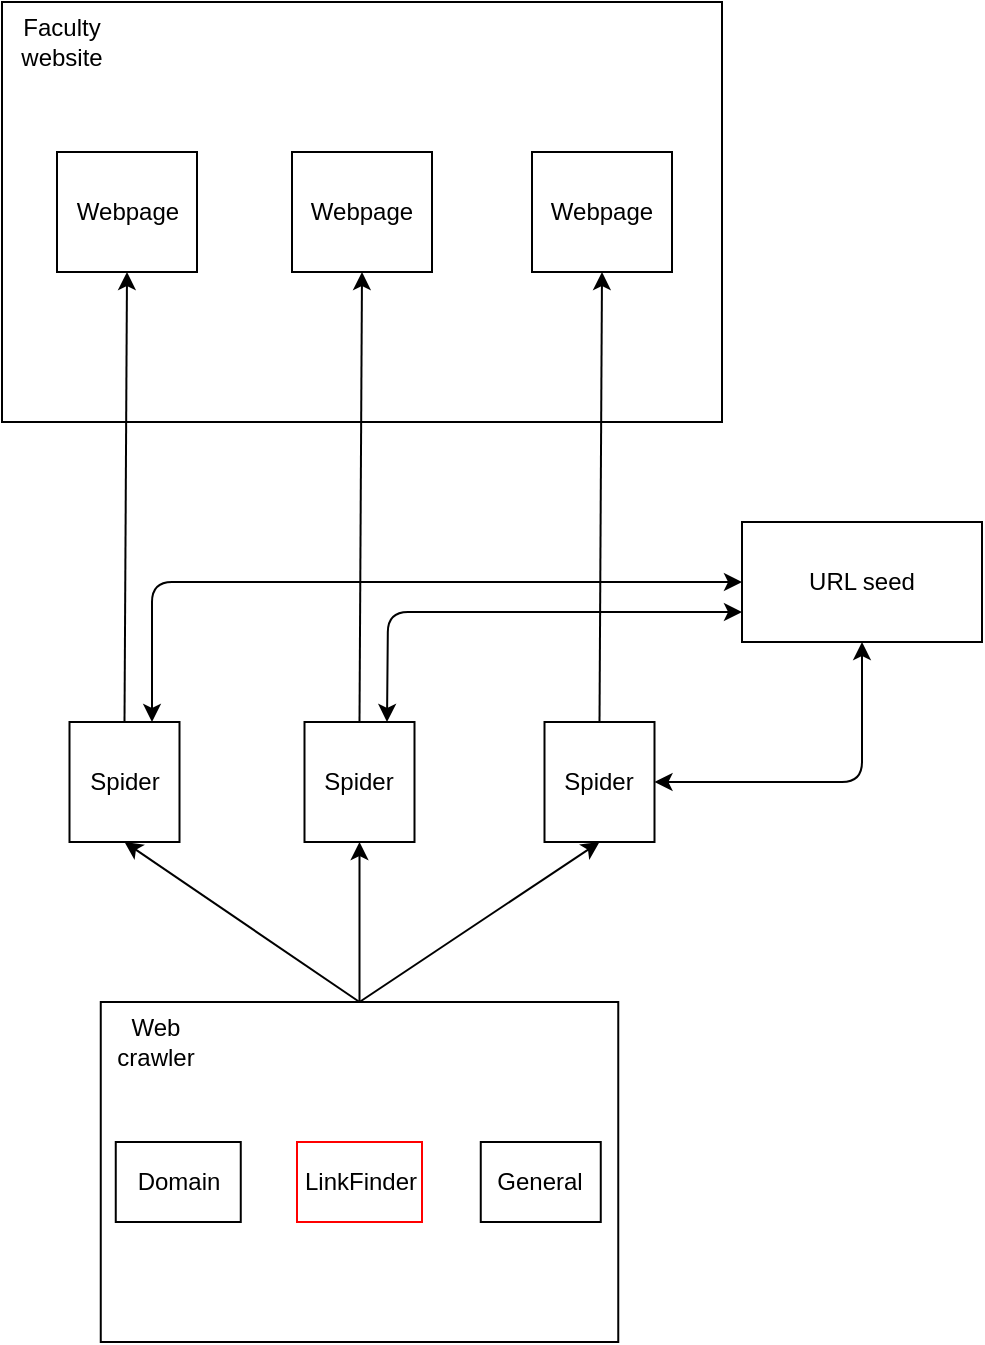 <mxfile version="13.3.4" type="device"><diagram id="mItGIjh-4zPYotNUIer0" name="Page-1"><mxGraphModel dx="1386" dy="819" grid="1" gridSize="10" guides="1" tooltips="1" connect="1" arrows="1" fold="1" page="1" pageScale="1" pageWidth="850" pageHeight="1100" math="0" shadow="0"><root><mxCell id="0"/><mxCell id="1" parent="0"/><mxCell id="Ux09WptBiqIXJEIOZlXg-1" value="" style="rounded=0;whiteSpace=wrap;html=1;" vertex="1" parent="1"><mxGeometry x="160" y="80" width="360" height="210" as="geometry"/></mxCell><mxCell id="Ux09WptBiqIXJEIOZlXg-2" value="Faculty website" style="text;html=1;strokeColor=none;fillColor=none;align=center;verticalAlign=middle;whiteSpace=wrap;rounded=0;" vertex="1" parent="1"><mxGeometry x="170" y="90" width="40" height="20" as="geometry"/></mxCell><mxCell id="Ux09WptBiqIXJEIOZlXg-3" value="Webpage" style="rounded=0;whiteSpace=wrap;html=1;" vertex="1" parent="1"><mxGeometry x="187.5" y="155" width="70" height="60" as="geometry"/></mxCell><mxCell id="Ux09WptBiqIXJEIOZlXg-4" value="Webpage" style="rounded=0;whiteSpace=wrap;html=1;" vertex="1" parent="1"><mxGeometry x="305" y="155" width="70" height="60" as="geometry"/></mxCell><mxCell id="Ux09WptBiqIXJEIOZlXg-5" value="Webpage" style="rounded=0;whiteSpace=wrap;html=1;" vertex="1" parent="1"><mxGeometry x="425" y="155" width="70" height="60" as="geometry"/></mxCell><mxCell id="Ux09WptBiqIXJEIOZlXg-6" value="" style="rounded=0;whiteSpace=wrap;html=1;" vertex="1" parent="1"><mxGeometry x="209.38" y="580" width="258.75" height="170" as="geometry"/></mxCell><mxCell id="Ux09WptBiqIXJEIOZlXg-7" value="Spider" style="rounded=0;whiteSpace=wrap;html=1;" vertex="1" parent="1"><mxGeometry x="193.75" y="440" width="55" height="60" as="geometry"/></mxCell><mxCell id="Ux09WptBiqIXJEIOZlXg-8" value="Spider" style="rounded=0;whiteSpace=wrap;html=1;" vertex="1" parent="1"><mxGeometry x="311.25" y="440" width="55" height="60" as="geometry"/></mxCell><mxCell id="Ux09WptBiqIXJEIOZlXg-9" value="Spider" style="rounded=0;whiteSpace=wrap;html=1;" vertex="1" parent="1"><mxGeometry x="431.25" y="440" width="55" height="60" as="geometry"/></mxCell><mxCell id="Ux09WptBiqIXJEIOZlXg-10" value="" style="endArrow=classic;html=1;exitX=0.5;exitY=0;exitDx=0;exitDy=0;entryX=0.5;entryY=1;entryDx=0;entryDy=0;" edge="1" parent="1" source="Ux09WptBiqIXJEIOZlXg-6" target="Ux09WptBiqIXJEIOZlXg-7"><mxGeometry width="50" height="50" relative="1" as="geometry"><mxPoint x="400" y="480" as="sourcePoint"/><mxPoint x="450" y="430" as="targetPoint"/></mxGeometry></mxCell><mxCell id="Ux09WptBiqIXJEIOZlXg-11" value="" style="endArrow=classic;html=1;exitX=0.5;exitY=0;exitDx=0;exitDy=0;entryX=0.5;entryY=1;entryDx=0;entryDy=0;" edge="1" parent="1" source="Ux09WptBiqIXJEIOZlXg-6" target="Ux09WptBiqIXJEIOZlXg-8"><mxGeometry width="50" height="50" relative="1" as="geometry"><mxPoint x="400" y="480" as="sourcePoint"/><mxPoint x="450" y="430" as="targetPoint"/></mxGeometry></mxCell><mxCell id="Ux09WptBiqIXJEIOZlXg-12" value="" style="endArrow=classic;html=1;exitX=0.5;exitY=0;exitDx=0;exitDy=0;entryX=0.5;entryY=1;entryDx=0;entryDy=0;" edge="1" parent="1" source="Ux09WptBiqIXJEIOZlXg-6" target="Ux09WptBiqIXJEIOZlXg-9"><mxGeometry width="50" height="50" relative="1" as="geometry"><mxPoint x="400" y="480" as="sourcePoint"/><mxPoint x="450" y="430" as="targetPoint"/></mxGeometry></mxCell><mxCell id="Ux09WptBiqIXJEIOZlXg-13" value="URL seed" style="rounded=0;whiteSpace=wrap;html=1;" vertex="1" parent="1"><mxGeometry x="530" y="340" width="120" height="60" as="geometry"/></mxCell><mxCell id="Ux09WptBiqIXJEIOZlXg-14" value="" style="endArrow=classic;html=1;exitX=0.5;exitY=0;exitDx=0;exitDy=0;entryX=0.5;entryY=1;entryDx=0;entryDy=0;" edge="1" parent="1" source="Ux09WptBiqIXJEIOZlXg-7" target="Ux09WptBiqIXJEIOZlXg-3"><mxGeometry width="50" height="50" relative="1" as="geometry"><mxPoint x="400" y="340" as="sourcePoint"/><mxPoint x="450" y="290" as="targetPoint"/></mxGeometry></mxCell><mxCell id="Ux09WptBiqIXJEIOZlXg-15" value="" style="endArrow=classic;html=1;exitX=0.5;exitY=0;exitDx=0;exitDy=0;entryX=0.5;entryY=1;entryDx=0;entryDy=0;" edge="1" parent="1" source="Ux09WptBiqIXJEIOZlXg-8" target="Ux09WptBiqIXJEIOZlXg-4"><mxGeometry width="50" height="50" relative="1" as="geometry"><mxPoint x="400" y="340" as="sourcePoint"/><mxPoint x="450" y="290" as="targetPoint"/></mxGeometry></mxCell><mxCell id="Ux09WptBiqIXJEIOZlXg-16" value="" style="endArrow=classic;html=1;exitX=0.5;exitY=0;exitDx=0;exitDy=0;entryX=0.5;entryY=1;entryDx=0;entryDy=0;" edge="1" parent="1" source="Ux09WptBiqIXJEIOZlXg-9" target="Ux09WptBiqIXJEIOZlXg-5"><mxGeometry width="50" height="50" relative="1" as="geometry"><mxPoint x="400" y="340" as="sourcePoint"/><mxPoint x="450" y="290" as="targetPoint"/></mxGeometry></mxCell><mxCell id="Ux09WptBiqIXJEIOZlXg-17" value="" style="endArrow=classic;startArrow=classic;html=1;exitX=1;exitY=0.5;exitDx=0;exitDy=0;entryX=0.5;entryY=1;entryDx=0;entryDy=0;" edge="1" parent="1" source="Ux09WptBiqIXJEIOZlXg-9" target="Ux09WptBiqIXJEIOZlXg-13"><mxGeometry width="50" height="50" relative="1" as="geometry"><mxPoint x="400" y="340" as="sourcePoint"/><mxPoint x="450" y="290" as="targetPoint"/><Array as="points"><mxPoint x="590" y="470"/></Array></mxGeometry></mxCell><mxCell id="Ux09WptBiqIXJEIOZlXg-18" value="" style="endArrow=classic;startArrow=classic;html=1;exitX=0.75;exitY=0;exitDx=0;exitDy=0;entryX=0;entryY=0.75;entryDx=0;entryDy=0;" edge="1" parent="1" source="Ux09WptBiqIXJEIOZlXg-8" target="Ux09WptBiqIXJEIOZlXg-13"><mxGeometry width="50" height="50" relative="1" as="geometry"><mxPoint x="400" y="340" as="sourcePoint"/><mxPoint x="510" y="400" as="targetPoint"/><Array as="points"><mxPoint x="353" y="385"/></Array></mxGeometry></mxCell><mxCell id="Ux09WptBiqIXJEIOZlXg-19" value="" style="endArrow=classic;startArrow=classic;html=1;exitX=0.75;exitY=0;exitDx=0;exitDy=0;entryX=0;entryY=0.5;entryDx=0;entryDy=0;" edge="1" parent="1" source="Ux09WptBiqIXJEIOZlXg-7" target="Ux09WptBiqIXJEIOZlXg-13"><mxGeometry width="50" height="50" relative="1" as="geometry"><mxPoint x="400" y="340" as="sourcePoint"/><mxPoint x="450" y="290" as="targetPoint"/><Array as="points"><mxPoint x="235" y="370"/></Array></mxGeometry></mxCell><mxCell id="Ux09WptBiqIXJEIOZlXg-33" value="Domain" style="rounded=0;whiteSpace=wrap;html=1;" vertex="1" parent="1"><mxGeometry x="216.88" y="650" width="62.5" height="40" as="geometry"/></mxCell><mxCell id="Ux09WptBiqIXJEIOZlXg-34" value="General" style="rounded=0;whiteSpace=wrap;html=1;" vertex="1" parent="1"><mxGeometry x="399.38" y="650" width="60" height="40" as="geometry"/></mxCell><mxCell id="Ux09WptBiqIXJEIOZlXg-35" value="LinkFinder" style="rounded=0;whiteSpace=wrap;html=1;strokeColor=#FF0000;" vertex="1" parent="1"><mxGeometry x="307.5" y="650" width="62.5" height="40" as="geometry"/></mxCell><mxCell id="Ux09WptBiqIXJEIOZlXg-36" value="Web crawler" style="text;html=1;strokeColor=none;fillColor=none;align=center;verticalAlign=middle;whiteSpace=wrap;rounded=0;" vertex="1" parent="1"><mxGeometry x="216.88" y="590" width="40" height="20" as="geometry"/></mxCell></root></mxGraphModel></diagram></mxfile>